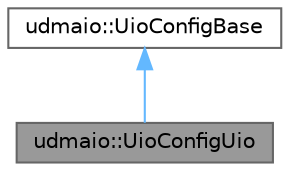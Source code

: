 digraph "udmaio::UioConfigUio"
{
 // INTERACTIVE_SVG=YES
 // LATEX_PDF_SIZE
  bgcolor="transparent";
  edge [fontname=Helvetica,fontsize=10,labelfontname=Helvetica,labelfontsize=10];
  node [fontname=Helvetica,fontsize=10,shape=box,height=0.2,width=0.4];
  Node1 [label="udmaio::UioConfigUio",height=0.2,width=0.4,color="gray40", fillcolor="grey60", style="filled", fontcolor="black",tooltip="Creates UioDeviceInfo from UioDeviceLocation (UIO version)"];
  Node2 -> Node1 [dir="back",color="steelblue1",style="solid"];
  Node2 [label="udmaio::UioConfigBase",height=0.2,width=0.4,color="gray40", fillcolor="white", style="filled",URL="$classudmaio_1_1_uio_config_base.html",tooltip="Base class for UioDeviceInfo configuration."];
}
